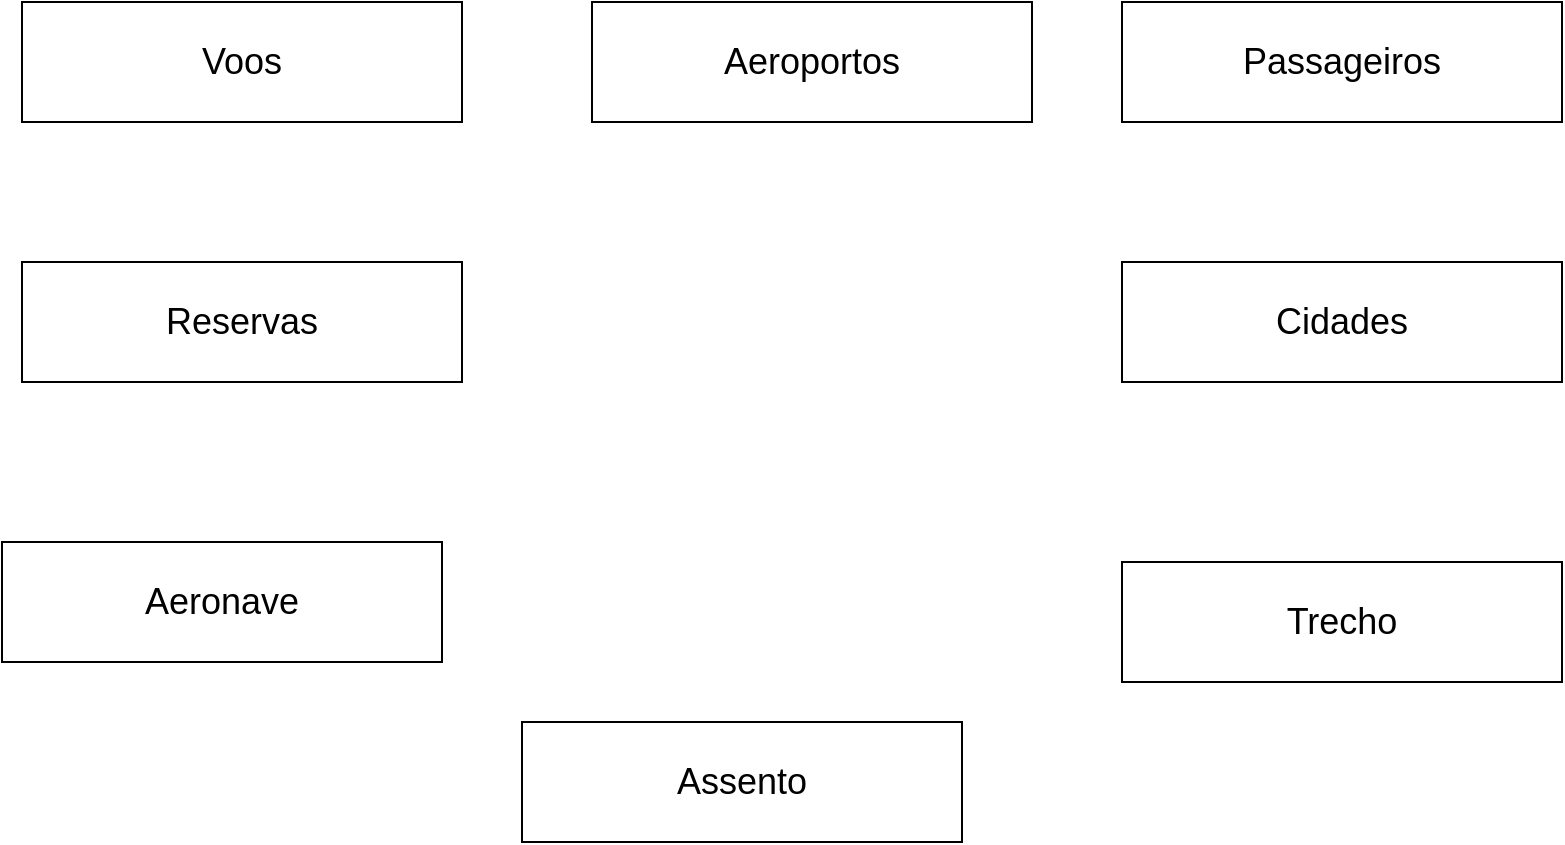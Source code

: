 <mxfile version="14.9.3" type="github">
  <diagram id="R2lEEEUBdFMjLlhIrx00" name="Page-1">
    <mxGraphModel dx="1240" dy="643" grid="1" gridSize="10" guides="1" tooltips="1" connect="1" arrows="1" fold="1" page="1" pageScale="1" pageWidth="850" pageHeight="1100" math="0" shadow="0" extFonts="Permanent Marker^https://fonts.googleapis.com/css?family=Permanent+Marker">
      <root>
        <mxCell id="0" />
        <mxCell id="1" parent="0" />
        <mxCell id="9EKVIyOOfx1yKH4zafNA-1" value="&lt;font style=&quot;font-size: 18px&quot;&gt;Voos&lt;/font&gt;" style="rounded=0;whiteSpace=wrap;html=1;" vertex="1" parent="1">
          <mxGeometry x="30" y="130" width="220" height="60" as="geometry" />
        </mxCell>
        <mxCell id="9EKVIyOOfx1yKH4zafNA-2" value="&lt;span style=&quot;font-size: 18px&quot;&gt;Reservas&lt;/span&gt;" style="rounded=0;whiteSpace=wrap;html=1;" vertex="1" parent="1">
          <mxGeometry x="30" y="260" width="220" height="60" as="geometry" />
        </mxCell>
        <mxCell id="9EKVIyOOfx1yKH4zafNA-3" value="&lt;font style=&quot;font-size: 18px&quot;&gt;Passageiros&lt;/font&gt;" style="rounded=0;whiteSpace=wrap;html=1;" vertex="1" parent="1">
          <mxGeometry x="580" y="130" width="220" height="60" as="geometry" />
        </mxCell>
        <mxCell id="9EKVIyOOfx1yKH4zafNA-4" value="&lt;font style=&quot;font-size: 18px&quot;&gt;Cidades&lt;/font&gt;" style="rounded=0;whiteSpace=wrap;html=1;" vertex="1" parent="1">
          <mxGeometry x="580" y="260" width="220" height="60" as="geometry" />
        </mxCell>
        <mxCell id="9EKVIyOOfx1yKH4zafNA-5" value="&lt;span style=&quot;font-size: 18px&quot;&gt;Aeroportos&lt;/span&gt;" style="rounded=0;whiteSpace=wrap;html=1;" vertex="1" parent="1">
          <mxGeometry x="315" y="130" width="220" height="60" as="geometry" />
        </mxCell>
        <mxCell id="9EKVIyOOfx1yKH4zafNA-6" value="&lt;span style=&quot;font-size: 18px&quot;&gt;Trecho&lt;/span&gt;" style="rounded=0;whiteSpace=wrap;html=1;" vertex="1" parent="1">
          <mxGeometry x="580" y="410" width="220" height="60" as="geometry" />
        </mxCell>
        <mxCell id="9EKVIyOOfx1yKH4zafNA-9" value="&lt;span style=&quot;font-size: 18px&quot;&gt;Aeronave&lt;/span&gt;" style="rounded=0;whiteSpace=wrap;html=1;" vertex="1" parent="1">
          <mxGeometry x="20" y="400" width="220" height="60" as="geometry" />
        </mxCell>
        <mxCell id="9EKVIyOOfx1yKH4zafNA-10" value="&lt;span style=&quot;font-size: 18px&quot;&gt;Assento&lt;/span&gt;" style="rounded=0;whiteSpace=wrap;html=1;" vertex="1" parent="1">
          <mxGeometry x="280" y="490" width="220" height="60" as="geometry" />
        </mxCell>
      </root>
    </mxGraphModel>
  </diagram>
</mxfile>

